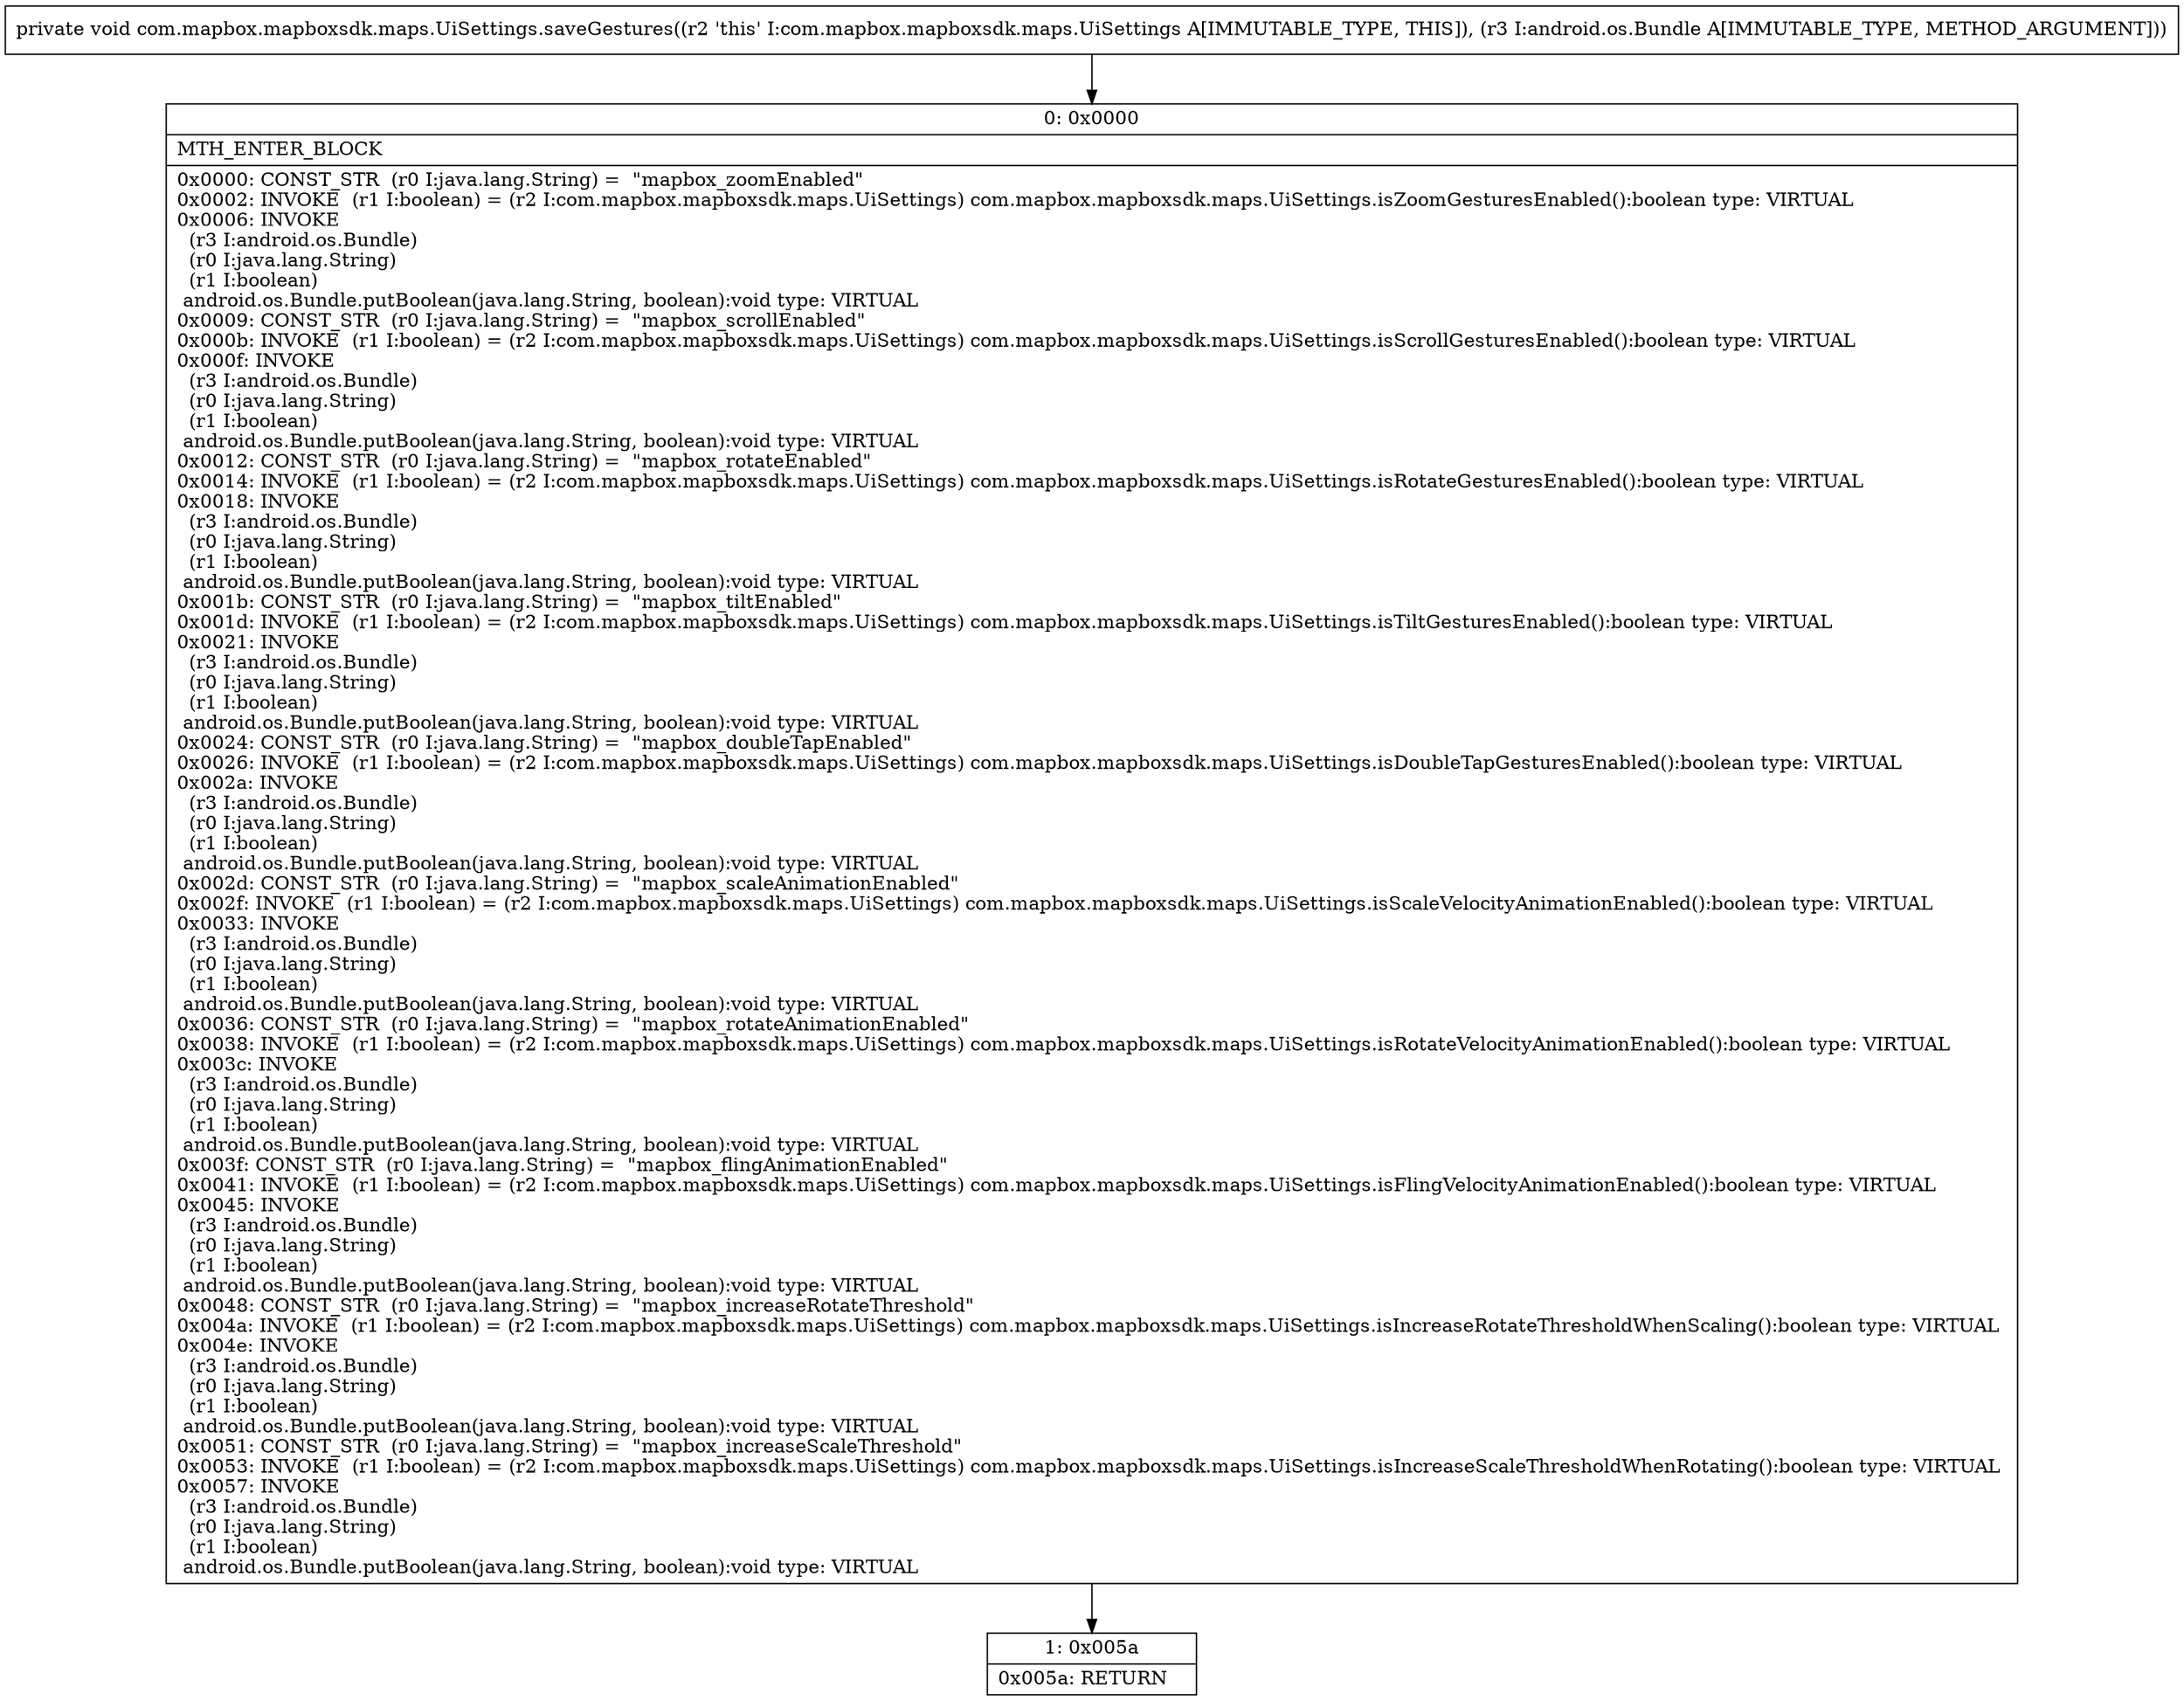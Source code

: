 digraph "CFG forcom.mapbox.mapboxsdk.maps.UiSettings.saveGestures(Landroid\/os\/Bundle;)V" {
Node_0 [shape=record,label="{0\:\ 0x0000|MTH_ENTER_BLOCK\l|0x0000: CONST_STR  (r0 I:java.lang.String) =  \"mapbox_zoomEnabled\" \l0x0002: INVOKE  (r1 I:boolean) = (r2 I:com.mapbox.mapboxsdk.maps.UiSettings) com.mapbox.mapboxsdk.maps.UiSettings.isZoomGesturesEnabled():boolean type: VIRTUAL \l0x0006: INVOKE  \l  (r3 I:android.os.Bundle)\l  (r0 I:java.lang.String)\l  (r1 I:boolean)\l android.os.Bundle.putBoolean(java.lang.String, boolean):void type: VIRTUAL \l0x0009: CONST_STR  (r0 I:java.lang.String) =  \"mapbox_scrollEnabled\" \l0x000b: INVOKE  (r1 I:boolean) = (r2 I:com.mapbox.mapboxsdk.maps.UiSettings) com.mapbox.mapboxsdk.maps.UiSettings.isScrollGesturesEnabled():boolean type: VIRTUAL \l0x000f: INVOKE  \l  (r3 I:android.os.Bundle)\l  (r0 I:java.lang.String)\l  (r1 I:boolean)\l android.os.Bundle.putBoolean(java.lang.String, boolean):void type: VIRTUAL \l0x0012: CONST_STR  (r0 I:java.lang.String) =  \"mapbox_rotateEnabled\" \l0x0014: INVOKE  (r1 I:boolean) = (r2 I:com.mapbox.mapboxsdk.maps.UiSettings) com.mapbox.mapboxsdk.maps.UiSettings.isRotateGesturesEnabled():boolean type: VIRTUAL \l0x0018: INVOKE  \l  (r3 I:android.os.Bundle)\l  (r0 I:java.lang.String)\l  (r1 I:boolean)\l android.os.Bundle.putBoolean(java.lang.String, boolean):void type: VIRTUAL \l0x001b: CONST_STR  (r0 I:java.lang.String) =  \"mapbox_tiltEnabled\" \l0x001d: INVOKE  (r1 I:boolean) = (r2 I:com.mapbox.mapboxsdk.maps.UiSettings) com.mapbox.mapboxsdk.maps.UiSettings.isTiltGesturesEnabled():boolean type: VIRTUAL \l0x0021: INVOKE  \l  (r3 I:android.os.Bundle)\l  (r0 I:java.lang.String)\l  (r1 I:boolean)\l android.os.Bundle.putBoolean(java.lang.String, boolean):void type: VIRTUAL \l0x0024: CONST_STR  (r0 I:java.lang.String) =  \"mapbox_doubleTapEnabled\" \l0x0026: INVOKE  (r1 I:boolean) = (r2 I:com.mapbox.mapboxsdk.maps.UiSettings) com.mapbox.mapboxsdk.maps.UiSettings.isDoubleTapGesturesEnabled():boolean type: VIRTUAL \l0x002a: INVOKE  \l  (r3 I:android.os.Bundle)\l  (r0 I:java.lang.String)\l  (r1 I:boolean)\l android.os.Bundle.putBoolean(java.lang.String, boolean):void type: VIRTUAL \l0x002d: CONST_STR  (r0 I:java.lang.String) =  \"mapbox_scaleAnimationEnabled\" \l0x002f: INVOKE  (r1 I:boolean) = (r2 I:com.mapbox.mapboxsdk.maps.UiSettings) com.mapbox.mapboxsdk.maps.UiSettings.isScaleVelocityAnimationEnabled():boolean type: VIRTUAL \l0x0033: INVOKE  \l  (r3 I:android.os.Bundle)\l  (r0 I:java.lang.String)\l  (r1 I:boolean)\l android.os.Bundle.putBoolean(java.lang.String, boolean):void type: VIRTUAL \l0x0036: CONST_STR  (r0 I:java.lang.String) =  \"mapbox_rotateAnimationEnabled\" \l0x0038: INVOKE  (r1 I:boolean) = (r2 I:com.mapbox.mapboxsdk.maps.UiSettings) com.mapbox.mapboxsdk.maps.UiSettings.isRotateVelocityAnimationEnabled():boolean type: VIRTUAL \l0x003c: INVOKE  \l  (r3 I:android.os.Bundle)\l  (r0 I:java.lang.String)\l  (r1 I:boolean)\l android.os.Bundle.putBoolean(java.lang.String, boolean):void type: VIRTUAL \l0x003f: CONST_STR  (r0 I:java.lang.String) =  \"mapbox_flingAnimationEnabled\" \l0x0041: INVOKE  (r1 I:boolean) = (r2 I:com.mapbox.mapboxsdk.maps.UiSettings) com.mapbox.mapboxsdk.maps.UiSettings.isFlingVelocityAnimationEnabled():boolean type: VIRTUAL \l0x0045: INVOKE  \l  (r3 I:android.os.Bundle)\l  (r0 I:java.lang.String)\l  (r1 I:boolean)\l android.os.Bundle.putBoolean(java.lang.String, boolean):void type: VIRTUAL \l0x0048: CONST_STR  (r0 I:java.lang.String) =  \"mapbox_increaseRotateThreshold\" \l0x004a: INVOKE  (r1 I:boolean) = (r2 I:com.mapbox.mapboxsdk.maps.UiSettings) com.mapbox.mapboxsdk.maps.UiSettings.isIncreaseRotateThresholdWhenScaling():boolean type: VIRTUAL \l0x004e: INVOKE  \l  (r3 I:android.os.Bundle)\l  (r0 I:java.lang.String)\l  (r1 I:boolean)\l android.os.Bundle.putBoolean(java.lang.String, boolean):void type: VIRTUAL \l0x0051: CONST_STR  (r0 I:java.lang.String) =  \"mapbox_increaseScaleThreshold\" \l0x0053: INVOKE  (r1 I:boolean) = (r2 I:com.mapbox.mapboxsdk.maps.UiSettings) com.mapbox.mapboxsdk.maps.UiSettings.isIncreaseScaleThresholdWhenRotating():boolean type: VIRTUAL \l0x0057: INVOKE  \l  (r3 I:android.os.Bundle)\l  (r0 I:java.lang.String)\l  (r1 I:boolean)\l android.os.Bundle.putBoolean(java.lang.String, boolean):void type: VIRTUAL \l}"];
Node_1 [shape=record,label="{1\:\ 0x005a|0x005a: RETURN   \l}"];
MethodNode[shape=record,label="{private void com.mapbox.mapboxsdk.maps.UiSettings.saveGestures((r2 'this' I:com.mapbox.mapboxsdk.maps.UiSettings A[IMMUTABLE_TYPE, THIS]), (r3 I:android.os.Bundle A[IMMUTABLE_TYPE, METHOD_ARGUMENT])) }"];
MethodNode -> Node_0;
Node_0 -> Node_1;
}

